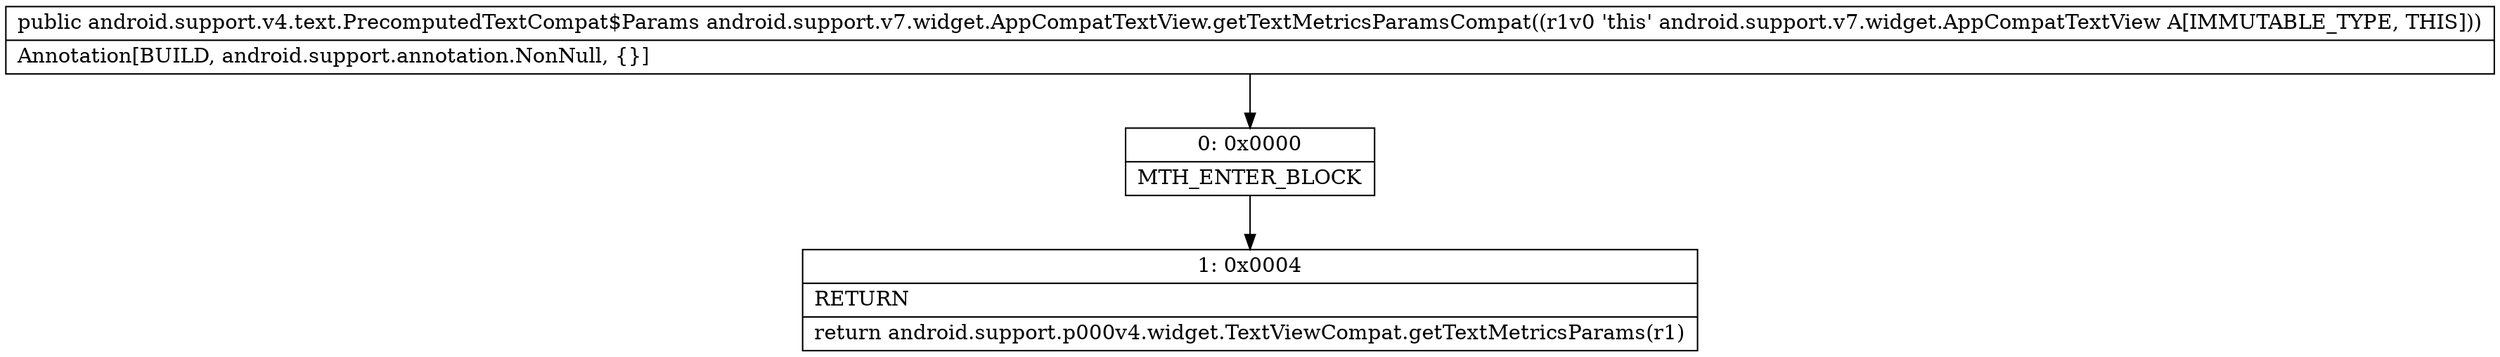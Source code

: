 digraph "CFG forandroid.support.v7.widget.AppCompatTextView.getTextMetricsParamsCompat()Landroid\/support\/v4\/text\/PrecomputedTextCompat$Params;" {
Node_0 [shape=record,label="{0\:\ 0x0000|MTH_ENTER_BLOCK\l}"];
Node_1 [shape=record,label="{1\:\ 0x0004|RETURN\l|return android.support.p000v4.widget.TextViewCompat.getTextMetricsParams(r1)\l}"];
MethodNode[shape=record,label="{public android.support.v4.text.PrecomputedTextCompat$Params android.support.v7.widget.AppCompatTextView.getTextMetricsParamsCompat((r1v0 'this' android.support.v7.widget.AppCompatTextView A[IMMUTABLE_TYPE, THIS]))  | Annotation[BUILD, android.support.annotation.NonNull, \{\}]\l}"];
MethodNode -> Node_0;
Node_0 -> Node_1;
}

